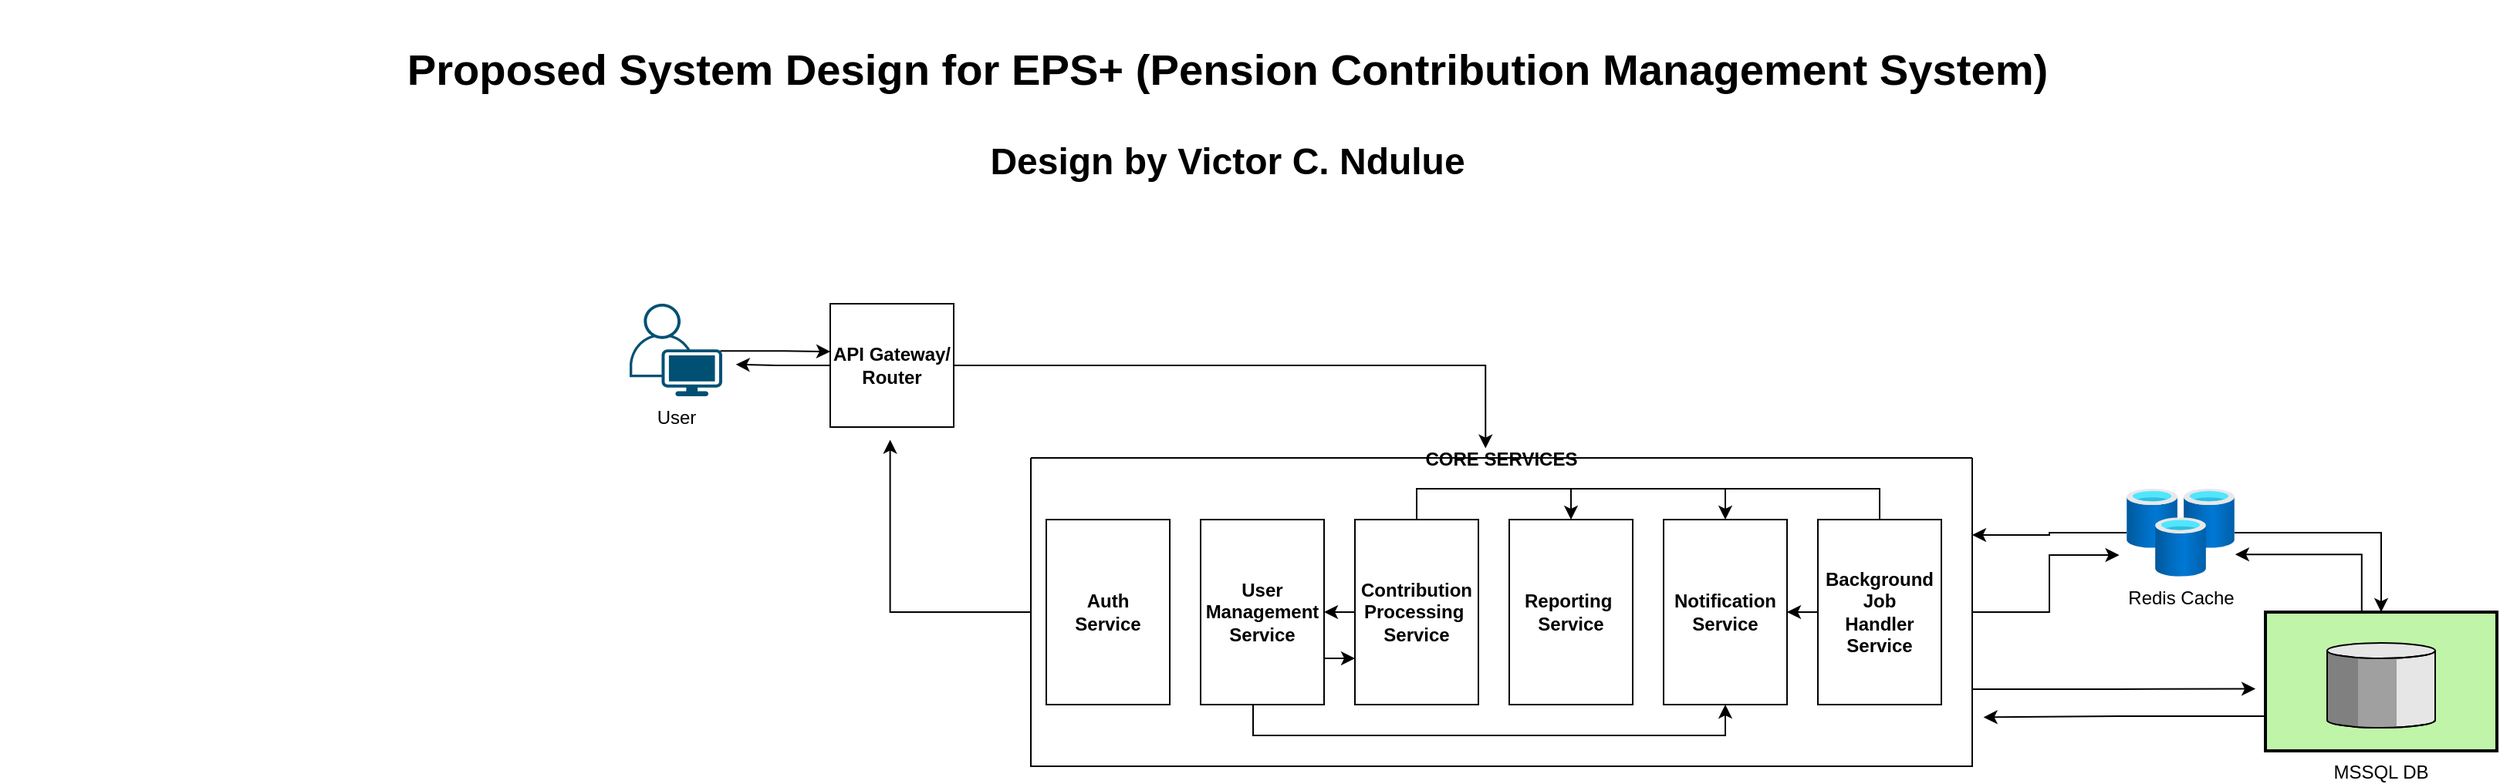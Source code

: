 <mxfile version="26.1.1">
  <diagram name="Page-1" id="74b105a0-9070-1c63-61bc-23e55f88626e">
    <mxGraphModel dx="1613" dy="696" grid="1" gridSize="10" guides="1" tooltips="1" connect="1" arrows="1" fold="1" page="1" pageScale="1.5" pageWidth="1169" pageHeight="826" background="none" math="0" shadow="0">
      <root>
        <mxCell id="0" style=";html=1;" />
        <mxCell id="1" style=";html=1;" parent="0" />
        <mxCell id="HmFR4SPm93V1ZtyjPbFf-37" style="edgeStyle=orthogonalEdgeStyle;rounded=0;orthogonalLoop=1;jettySize=auto;html=1;exitX=0.416;exitY=0.007;exitDx=0;exitDy=0;exitPerimeter=0;entryX=1.006;entryY=0.749;entryDx=0;entryDy=0;entryPerimeter=0;" edge="1" parent="1" source="10b056a9c633e61c-15" target="HmFR4SPm93V1ZtyjPbFf-2">
          <mxGeometry relative="1" as="geometry">
            <mxPoint x="1520" y="490" as="targetPoint" />
          </mxGeometry>
        </mxCell>
        <mxCell id="10b056a9c633e61c-15" value="MSSQL DB&#xa;" style="strokeWidth=2;dashed=0;align=center;fontSize=12;verticalLabelPosition=bottom;verticalAlign=top;shape=mxgraph.eip.message_store;fillColor=#c0f5a9" parent="1" vertex="1">
          <mxGeometry x="1550" y="620" width="150" height="90" as="geometry" />
        </mxCell>
        <mxCell id="10b056a9c633e61c-30" value="&lt;h3 data-end=&quot;82&quot; data-start=&quot;0&quot;&gt;&lt;strong data-end=&quot;80&quot; data-start=&quot;4&quot;&gt;Proposed System Design for EPS+ (Pension Contribution Management System)&lt;/strong&gt;&lt;/h3&gt;&lt;div&gt;&lt;strong data-end=&quot;80&quot; data-start=&quot;4&quot;&gt;Design by Victor C. Ndulue&lt;/strong&gt;&lt;/div&gt;&lt;p data-end=&quot;303&quot; data-start=&quot;84&quot;&gt;&lt;/p&gt;" style="text;strokeColor=none;fillColor=none;html=1;fontSize=24;fontStyle=1;verticalAlign=middle;align=center;" parent="1" vertex="1">
          <mxGeometry x="82" y="240" width="1590" height="110" as="geometry" />
        </mxCell>
        <mxCell id="HmFR4SPm93V1ZtyjPbFf-32" style="edgeStyle=orthogonalEdgeStyle;rounded=0;orthogonalLoop=1;jettySize=auto;html=1;entryX=1;entryY=0.25;entryDx=0;entryDy=0;" edge="1" parent="1" source="HmFR4SPm93V1ZtyjPbFf-2" target="HmFR4SPm93V1ZtyjPbFf-11">
          <mxGeometry relative="1" as="geometry" />
        </mxCell>
        <mxCell id="HmFR4SPm93V1ZtyjPbFf-2" value="Redis&amp;nbsp;&lt;span style=&quot;background-color: light-dark(#ffffff, var(--ge-dark-color, #121212)); color: light-dark(rgb(0, 0, 0), rgb(255, 255, 255));&quot;&gt;Cache&lt;/span&gt;" style="image;aspect=fixed;html=1;points=[];align=center;fontSize=12;image=img/lib/azure2/databases/Cache_Redis.svg;" vertex="1" parent="1">
          <mxGeometry x="1460" y="540" width="70" height="56.88" as="geometry" />
        </mxCell>
        <mxCell id="HmFR4SPm93V1ZtyjPbFf-4" value="User" style="points=[[0.35,0,0],[0.98,0.51,0],[1,0.71,0],[0.67,1,0],[0,0.795,0],[0,0.65,0]];verticalLabelPosition=bottom;sketch=0;html=1;verticalAlign=top;aspect=fixed;align=center;pointerEvents=1;shape=mxgraph.cisco19.user;fillColor=#005073;strokeColor=none;" vertex="1" parent="1">
          <mxGeometry x="490" y="420" width="60" height="60" as="geometry" />
        </mxCell>
        <mxCell id="HmFR4SPm93V1ZtyjPbFf-11" value="CORE SERVICES" style="swimlane;startSize=0;" vertex="1" parent="1">
          <mxGeometry x="750" y="520" width="610" height="200" as="geometry" />
        </mxCell>
        <mxCell id="HmFR4SPm93V1ZtyjPbFf-25" style="edgeStyle=orthogonalEdgeStyle;rounded=0;orthogonalLoop=1;jettySize=auto;html=1;entryX=0.5;entryY=0;entryDx=0;entryDy=0;exitX=0.5;exitY=0;exitDx=0;exitDy=0;" edge="1" parent="HmFR4SPm93V1ZtyjPbFf-11" source="HmFR4SPm93V1ZtyjPbFf-13" target="HmFR4SPm93V1ZtyjPbFf-14">
          <mxGeometry relative="1" as="geometry" />
        </mxCell>
        <mxCell id="HmFR4SPm93V1ZtyjPbFf-27" style="edgeStyle=orthogonalEdgeStyle;rounded=0;orthogonalLoop=1;jettySize=auto;html=1;exitX=1;exitY=0.75;exitDx=0;exitDy=0;entryX=0;entryY=0.75;entryDx=0;entryDy=0;" edge="1" parent="HmFR4SPm93V1ZtyjPbFf-11" source="HmFR4SPm93V1ZtyjPbFf-12" target="HmFR4SPm93V1ZtyjPbFf-13">
          <mxGeometry relative="1" as="geometry" />
        </mxCell>
        <mxCell id="HmFR4SPm93V1ZtyjPbFf-12" value="&lt;b&gt;User&lt;/b&gt;&lt;div&gt;&lt;b&gt;Management&lt;/b&gt;&lt;/div&gt;&lt;div&gt;&lt;b&gt;Service&lt;/b&gt;&lt;/div&gt;" style="whiteSpace=wrap;html=1;" vertex="1" parent="HmFR4SPm93V1ZtyjPbFf-11">
          <mxGeometry x="110" y="40" width="80" height="120" as="geometry" />
        </mxCell>
        <mxCell id="HmFR4SPm93V1ZtyjPbFf-26" style="edgeStyle=orthogonalEdgeStyle;rounded=0;orthogonalLoop=1;jettySize=auto;html=1;exitX=0;exitY=0.5;exitDx=0;exitDy=0;entryX=1;entryY=0.5;entryDx=0;entryDy=0;" edge="1" parent="HmFR4SPm93V1ZtyjPbFf-11" source="HmFR4SPm93V1ZtyjPbFf-13" target="HmFR4SPm93V1ZtyjPbFf-12">
          <mxGeometry relative="1" as="geometry" />
        </mxCell>
        <mxCell id="HmFR4SPm93V1ZtyjPbFf-13" value="&lt;b&gt;Contribution Processing&amp;nbsp;&lt;/b&gt;&lt;div&gt;&lt;b&gt;Service&lt;/b&gt;&lt;/div&gt;" style="whiteSpace=wrap;html=1;" vertex="1" parent="HmFR4SPm93V1ZtyjPbFf-11">
          <mxGeometry x="210" y="40" width="80" height="120" as="geometry" />
        </mxCell>
        <mxCell id="HmFR4SPm93V1ZtyjPbFf-14" value="&lt;b&gt;Notification Service&lt;/b&gt;" style="whiteSpace=wrap;html=1;" vertex="1" parent="HmFR4SPm93V1ZtyjPbFf-11">
          <mxGeometry x="410" y="40" width="80" height="120" as="geometry" />
        </mxCell>
        <mxCell id="HmFR4SPm93V1ZtyjPbFf-21" style="edgeStyle=orthogonalEdgeStyle;rounded=0;orthogonalLoop=1;jettySize=auto;html=1;entryX=1;entryY=0.5;entryDx=0;entryDy=0;" edge="1" parent="HmFR4SPm93V1ZtyjPbFf-11" source="HmFR4SPm93V1ZtyjPbFf-15" target="HmFR4SPm93V1ZtyjPbFf-14">
          <mxGeometry relative="1" as="geometry" />
        </mxCell>
        <mxCell id="HmFR4SPm93V1ZtyjPbFf-59" style="edgeStyle=orthogonalEdgeStyle;rounded=0;orthogonalLoop=1;jettySize=auto;html=1;entryX=0.5;entryY=0;entryDx=0;entryDy=0;exitX=0.5;exitY=0;exitDx=0;exitDy=0;" edge="1" parent="HmFR4SPm93V1ZtyjPbFf-11" source="HmFR4SPm93V1ZtyjPbFf-15" target="HmFR4SPm93V1ZtyjPbFf-53">
          <mxGeometry relative="1" as="geometry" />
        </mxCell>
        <mxCell id="HmFR4SPm93V1ZtyjPbFf-15" value="&lt;b&gt;Background Job&lt;/b&gt;&lt;div&gt;&lt;b&gt;Handler Service&lt;/b&gt;&lt;/div&gt;" style="whiteSpace=wrap;html=1;" vertex="1" parent="HmFR4SPm93V1ZtyjPbFf-11">
          <mxGeometry x="510" y="40" width="80" height="120" as="geometry" />
        </mxCell>
        <mxCell id="HmFR4SPm93V1ZtyjPbFf-52" style="edgeStyle=orthogonalEdgeStyle;rounded=0;orthogonalLoop=1;jettySize=auto;html=1;entryX=0.5;entryY=1;entryDx=0;entryDy=0;exitX=0.425;exitY=1.002;exitDx=0;exitDy=0;exitPerimeter=0;" edge="1" parent="HmFR4SPm93V1ZtyjPbFf-11" source="HmFR4SPm93V1ZtyjPbFf-12" target="HmFR4SPm93V1ZtyjPbFf-14">
          <mxGeometry relative="1" as="geometry" />
        </mxCell>
        <mxCell id="HmFR4SPm93V1ZtyjPbFf-51" value="&lt;b&gt;Auth&lt;/b&gt;&lt;div&gt;&lt;b&gt;Service&lt;/b&gt;&lt;/div&gt;" style="whiteSpace=wrap;html=1;" vertex="1" parent="HmFR4SPm93V1ZtyjPbFf-11">
          <mxGeometry x="10" y="40" width="80" height="120" as="geometry" />
        </mxCell>
        <mxCell id="HmFR4SPm93V1ZtyjPbFf-53" value="&lt;b&gt;Reporting&amp;nbsp;&lt;/b&gt;&lt;div&gt;&lt;b&gt;Service&lt;/b&gt;&lt;/div&gt;" style="whiteSpace=wrap;html=1;" vertex="1" parent="HmFR4SPm93V1ZtyjPbFf-11">
          <mxGeometry x="310" y="40" width="80" height="120" as="geometry" />
        </mxCell>
        <mxCell id="HmFR4SPm93V1ZtyjPbFf-33" style="edgeStyle=orthogonalEdgeStyle;rounded=0;orthogonalLoop=1;jettySize=auto;html=1;entryX=-0.067;entryY=0.756;entryDx=0;entryDy=0;entryPerimeter=0;" edge="1" parent="1" source="HmFR4SPm93V1ZtyjPbFf-11" target="HmFR4SPm93V1ZtyjPbFf-2">
          <mxGeometry relative="1" as="geometry" />
        </mxCell>
        <mxCell id="HmFR4SPm93V1ZtyjPbFf-36" style="edgeStyle=orthogonalEdgeStyle;rounded=0;orthogonalLoop=1;jettySize=auto;html=1;entryX=0.5;entryY=0;entryDx=0;entryDy=0;entryPerimeter=0;" edge="1" parent="1" source="HmFR4SPm93V1ZtyjPbFf-2" target="10b056a9c633e61c-15">
          <mxGeometry relative="1" as="geometry" />
        </mxCell>
        <mxCell id="HmFR4SPm93V1ZtyjPbFf-41" value="&lt;b&gt;API Gateway/&lt;/b&gt;&lt;div&gt;&lt;b&gt;Router&lt;/b&gt;&lt;/div&gt;" style="whiteSpace=wrap;html=1;aspect=fixed;" vertex="1" parent="1">
          <mxGeometry x="620" y="420" width="80" height="80" as="geometry" />
        </mxCell>
        <mxCell id="HmFR4SPm93V1ZtyjPbFf-42" style="edgeStyle=orthogonalEdgeStyle;rounded=0;orthogonalLoop=1;jettySize=auto;html=1;entryX=0.483;entryY=-0.031;entryDx=0;entryDy=0;entryPerimeter=0;" edge="1" parent="1" source="HmFR4SPm93V1ZtyjPbFf-41" target="HmFR4SPm93V1ZtyjPbFf-11">
          <mxGeometry relative="1" as="geometry" />
        </mxCell>
        <mxCell id="HmFR4SPm93V1ZtyjPbFf-43" style="edgeStyle=orthogonalEdgeStyle;rounded=0;orthogonalLoop=1;jettySize=auto;html=1;exitX=0;exitY=0.5;exitDx=0;exitDy=0;entryX=0.485;entryY=1.103;entryDx=0;entryDy=0;entryPerimeter=0;" edge="1" parent="1" source="HmFR4SPm93V1ZtyjPbFf-11" target="HmFR4SPm93V1ZtyjPbFf-41">
          <mxGeometry relative="1" as="geometry" />
        </mxCell>
        <mxCell id="HmFR4SPm93V1ZtyjPbFf-49" style="edgeStyle=orthogonalEdgeStyle;rounded=0;orthogonalLoop=1;jettySize=auto;html=1;exitX=0.98;exitY=0.51;exitDx=0;exitDy=0;exitPerimeter=0;entryX=0;entryY=0.388;entryDx=0;entryDy=0;entryPerimeter=0;" edge="1" parent="1" source="HmFR4SPm93V1ZtyjPbFf-4" target="HmFR4SPm93V1ZtyjPbFf-41">
          <mxGeometry relative="1" as="geometry" />
        </mxCell>
        <mxCell id="HmFR4SPm93V1ZtyjPbFf-50" style="edgeStyle=orthogonalEdgeStyle;rounded=0;orthogonalLoop=1;jettySize=auto;html=1;entryX=1.147;entryY=0.657;entryDx=0;entryDy=0;entryPerimeter=0;" edge="1" parent="1" source="HmFR4SPm93V1ZtyjPbFf-41" target="HmFR4SPm93V1ZtyjPbFf-4">
          <mxGeometry relative="1" as="geometry" />
        </mxCell>
        <mxCell id="HmFR4SPm93V1ZtyjPbFf-54" style="edgeStyle=orthogonalEdgeStyle;rounded=0;orthogonalLoop=1;jettySize=auto;html=1;exitX=0;exitY=0.75;exitDx=0;exitDy=0;exitPerimeter=0;entryX=1.012;entryY=0.841;entryDx=0;entryDy=0;entryPerimeter=0;" edge="1" parent="1" source="10b056a9c633e61c-15" target="HmFR4SPm93V1ZtyjPbFf-11">
          <mxGeometry relative="1" as="geometry" />
        </mxCell>
        <mxCell id="HmFR4SPm93V1ZtyjPbFf-57" style="edgeStyle=orthogonalEdgeStyle;rounded=0;orthogonalLoop=1;jettySize=auto;html=1;exitX=1;exitY=0.75;exitDx=0;exitDy=0;entryX=-0.043;entryY=0.553;entryDx=0;entryDy=0;entryPerimeter=0;" edge="1" parent="1" source="HmFR4SPm93V1ZtyjPbFf-11" target="10b056a9c633e61c-15">
          <mxGeometry relative="1" as="geometry" />
        </mxCell>
      </root>
    </mxGraphModel>
  </diagram>
</mxfile>
